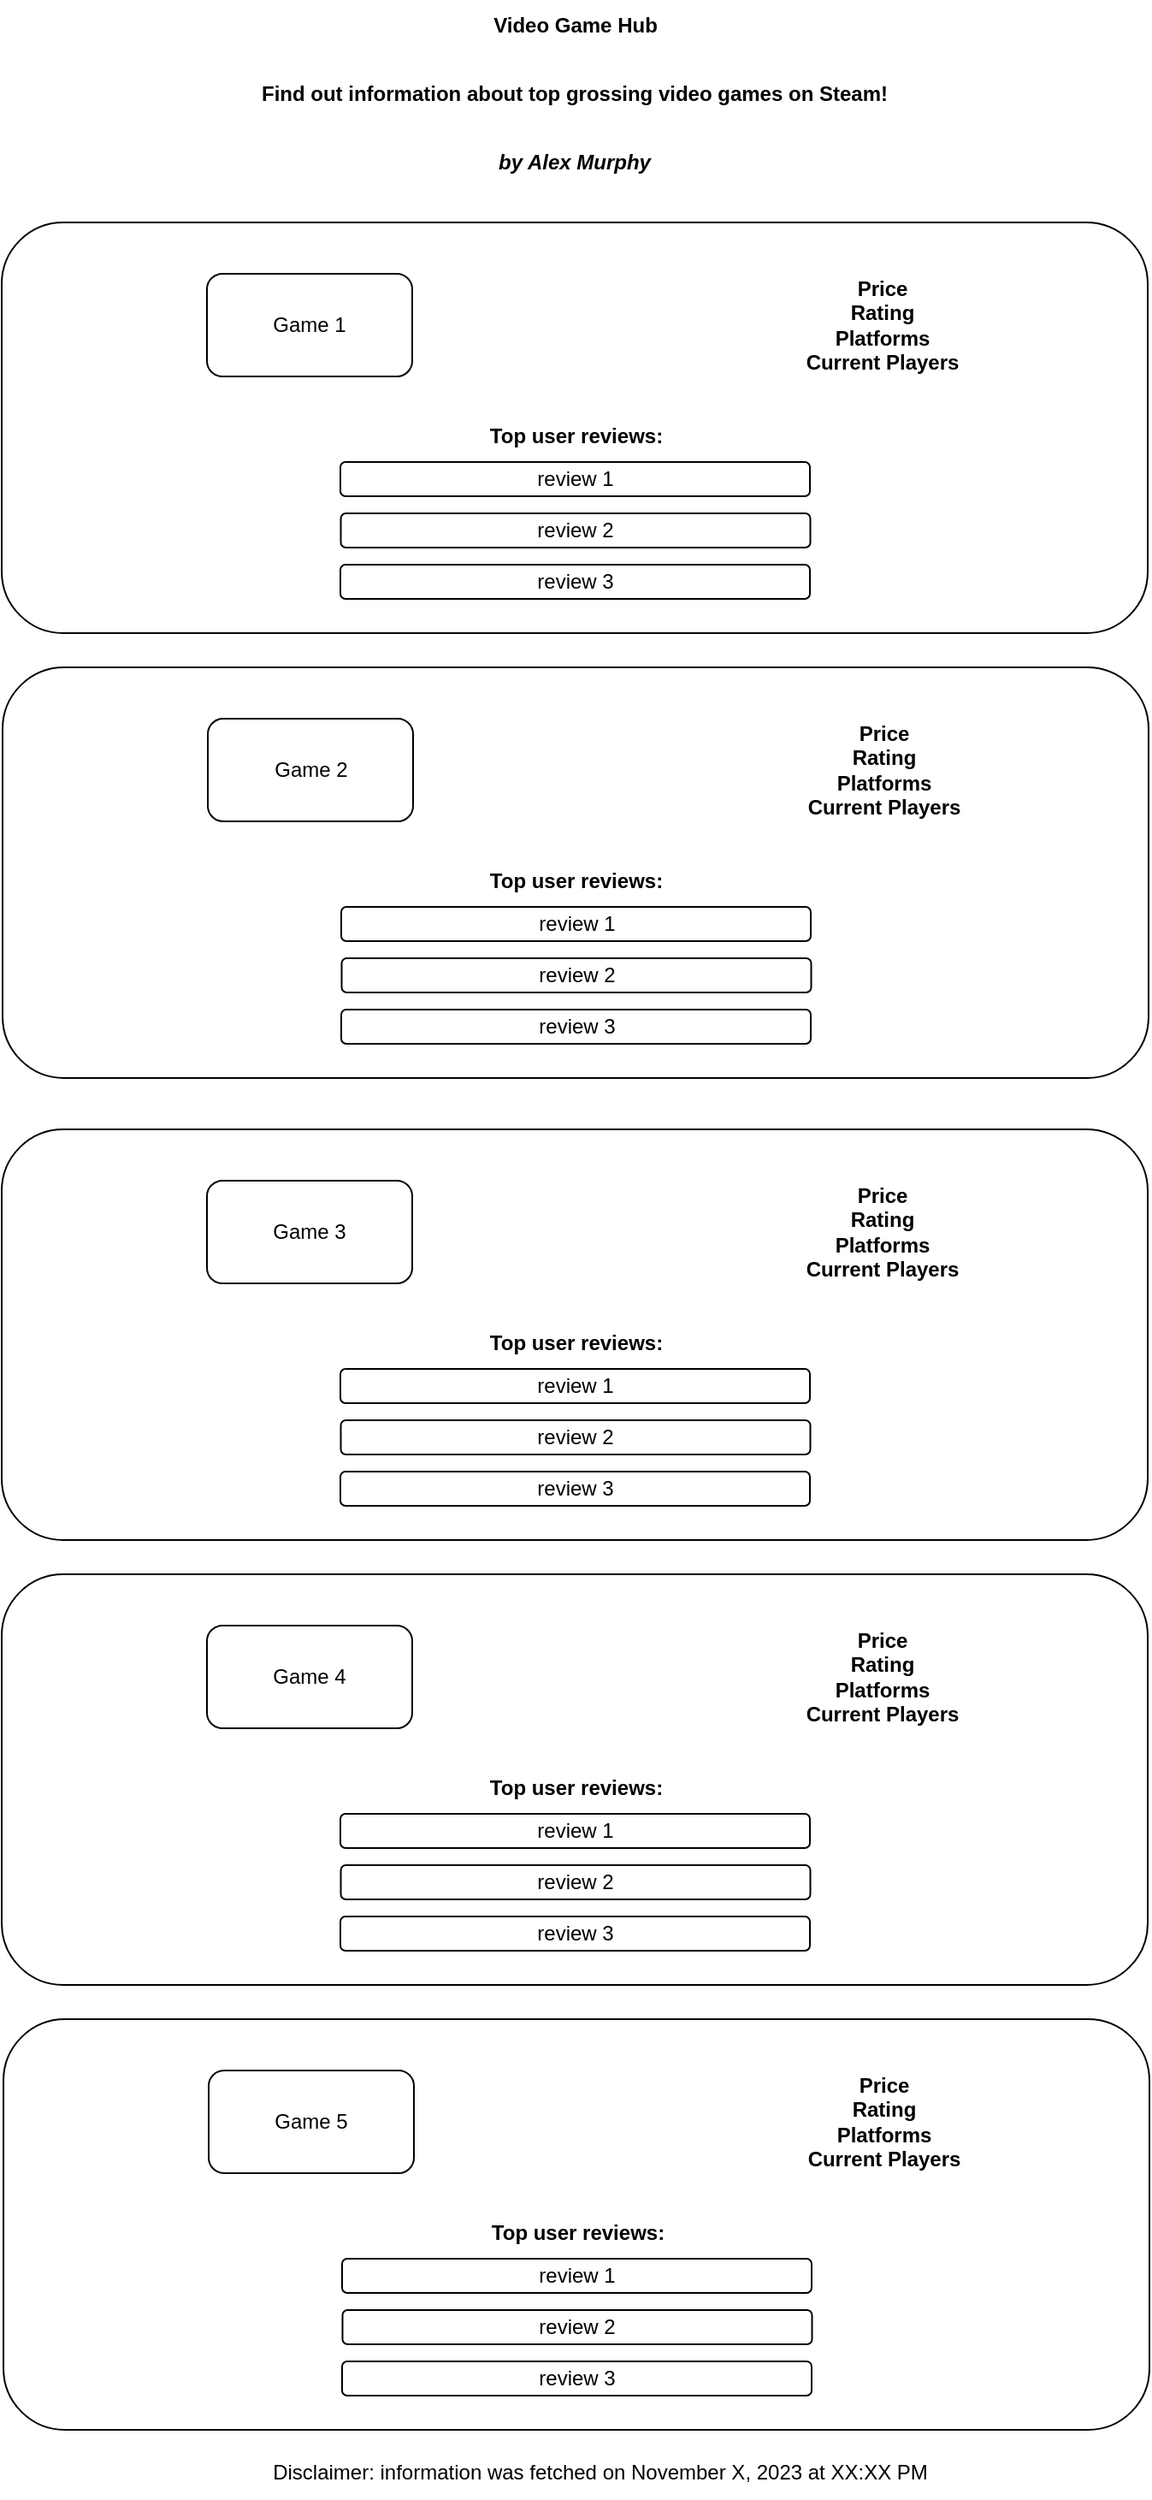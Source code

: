 <mxfile version="22.0.2" type="device">
  <diagram name="Page-1" id="rUq8kp_Xer2Vj2vWnPXb">
    <mxGraphModel dx="1434" dy="836" grid="1" gridSize="10" guides="1" tooltips="1" connect="1" arrows="1" fold="1" page="1" pageScale="1" pageWidth="850" pageHeight="1100" math="0" shadow="0">
      <root>
        <mxCell id="0" />
        <mxCell id="1" parent="0" />
        <mxCell id="gTq0HfhYKbJOwFUmwhoU-1" value="&lt;b&gt;Video Game Hub&lt;/b&gt;" style="text;html=1;strokeColor=none;fillColor=none;align=center;verticalAlign=middle;whiteSpace=wrap;rounded=0;" vertex="1" parent="1">
          <mxGeometry x="353" y="40" width="145" height="30" as="geometry" />
        </mxCell>
        <mxCell id="gTq0HfhYKbJOwFUmwhoU-2" value="&lt;b&gt;Find out information about top grossing video games on Steam!&lt;/b&gt;" style="text;html=1;strokeColor=none;fillColor=none;align=center;verticalAlign=middle;whiteSpace=wrap;rounded=0;" vertex="1" parent="1">
          <mxGeometry x="185" y="80" width="480" height="30" as="geometry" />
        </mxCell>
        <mxCell id="gTq0HfhYKbJOwFUmwhoU-4" value="&lt;b&gt;&lt;i&gt;by Alex Murphy&lt;/i&gt;&lt;/b&gt;" style="text;html=1;strokeColor=none;fillColor=none;align=center;verticalAlign=middle;whiteSpace=wrap;rounded=0;" vertex="1" parent="1">
          <mxGeometry x="185" y="120" width="480" height="30" as="geometry" />
        </mxCell>
        <mxCell id="gTq0HfhYKbJOwFUmwhoU-6" value="" style="rounded=1;whiteSpace=wrap;html=1;movable=1;resizable=1;rotatable=1;deletable=1;editable=1;locked=0;connectable=1;" vertex="1" parent="1">
          <mxGeometry x="90" y="170" width="670" height="240" as="geometry" />
        </mxCell>
        <mxCell id="gTq0HfhYKbJOwFUmwhoU-7" value="Game 1" style="rounded=1;whiteSpace=wrap;html=1;movable=1;resizable=1;rotatable=1;deletable=1;editable=1;locked=0;connectable=1;" vertex="1" parent="1">
          <mxGeometry x="210" y="200" width="120" height="60" as="geometry" />
        </mxCell>
        <mxCell id="gTq0HfhYKbJOwFUmwhoU-8" value="&lt;b&gt;Price&lt;br&gt;Rating&lt;br&gt;Platforms&lt;br&gt;Current Players&lt;br&gt;&lt;/b&gt;" style="text;html=1;strokeColor=none;fillColor=none;align=center;verticalAlign=middle;whiteSpace=wrap;rounded=0;movable=1;resizable=1;rotatable=1;deletable=1;editable=1;locked=0;connectable=1;" vertex="1" parent="1">
          <mxGeometry x="515" y="190" width="180" height="80" as="geometry" />
        </mxCell>
        <mxCell id="gTq0HfhYKbJOwFUmwhoU-9" value="&lt;b&gt;Top user reviews:&lt;br&gt;&lt;/b&gt;" style="text;html=1;strokeColor=none;fillColor=none;align=center;verticalAlign=middle;whiteSpace=wrap;rounded=0;movable=1;resizable=1;rotatable=1;deletable=1;editable=1;locked=0;connectable=1;" vertex="1" parent="1">
          <mxGeometry x="335.5" y="280" width="180" height="30" as="geometry" />
        </mxCell>
        <mxCell id="gTq0HfhYKbJOwFUmwhoU-11" value="review 1" style="rounded=1;whiteSpace=wrap;html=1;movable=1;resizable=1;rotatable=1;deletable=1;editable=1;locked=0;connectable=1;" vertex="1" parent="1">
          <mxGeometry x="288" y="310" width="274.5" height="20" as="geometry" />
        </mxCell>
        <mxCell id="gTq0HfhYKbJOwFUmwhoU-12" value="review 2" style="rounded=1;whiteSpace=wrap;html=1;movable=1;resizable=1;rotatable=1;deletable=1;editable=1;locked=0;connectable=1;" vertex="1" parent="1">
          <mxGeometry x="288.25" y="340" width="274.5" height="20" as="geometry" />
        </mxCell>
        <mxCell id="gTq0HfhYKbJOwFUmwhoU-13" value="review 3" style="rounded=1;whiteSpace=wrap;html=1;movable=1;resizable=1;rotatable=1;deletable=1;editable=1;locked=0;connectable=1;" vertex="1" parent="1">
          <mxGeometry x="288" y="370" width="274.5" height="20" as="geometry" />
        </mxCell>
        <mxCell id="gTq0HfhYKbJOwFUmwhoU-49" value="" style="rounded=1;whiteSpace=wrap;html=1;movable=1;resizable=1;rotatable=1;deletable=1;editable=1;locked=0;connectable=1;" vertex="1" parent="1">
          <mxGeometry x="90.5" y="430" width="670" height="240" as="geometry" />
        </mxCell>
        <mxCell id="gTq0HfhYKbJOwFUmwhoU-50" value="Game 2" style="rounded=1;whiteSpace=wrap;html=1;movable=1;resizable=1;rotatable=1;deletable=1;editable=1;locked=0;connectable=1;" vertex="1" parent="1">
          <mxGeometry x="210.5" y="460" width="120" height="60" as="geometry" />
        </mxCell>
        <mxCell id="gTq0HfhYKbJOwFUmwhoU-51" value="&lt;b&gt;Price&lt;br&gt;Rating&lt;br&gt;Platforms&lt;br&gt;Current Players&lt;br&gt;&lt;/b&gt;" style="text;html=1;strokeColor=none;fillColor=none;align=center;verticalAlign=middle;whiteSpace=wrap;rounded=0;movable=1;resizable=1;rotatable=1;deletable=1;editable=1;locked=0;connectable=1;" vertex="1" parent="1">
          <mxGeometry x="515.5" y="450" width="180" height="80" as="geometry" />
        </mxCell>
        <mxCell id="gTq0HfhYKbJOwFUmwhoU-52" value="&lt;b&gt;Top user reviews:&lt;br&gt;&lt;/b&gt;" style="text;html=1;strokeColor=none;fillColor=none;align=center;verticalAlign=middle;whiteSpace=wrap;rounded=0;movable=1;resizable=1;rotatable=1;deletable=1;editable=1;locked=0;connectable=1;" vertex="1" parent="1">
          <mxGeometry x="336" y="540" width="180" height="30" as="geometry" />
        </mxCell>
        <mxCell id="gTq0HfhYKbJOwFUmwhoU-53" value="review 1" style="rounded=1;whiteSpace=wrap;html=1;movable=1;resizable=1;rotatable=1;deletable=1;editable=1;locked=0;connectable=1;" vertex="1" parent="1">
          <mxGeometry x="288.5" y="570" width="274.5" height="20" as="geometry" />
        </mxCell>
        <mxCell id="gTq0HfhYKbJOwFUmwhoU-54" value="review 2" style="rounded=1;whiteSpace=wrap;html=1;movable=1;resizable=1;rotatable=1;deletable=1;editable=1;locked=0;connectable=1;" vertex="1" parent="1">
          <mxGeometry x="288.75" y="600" width="274.5" height="20" as="geometry" />
        </mxCell>
        <mxCell id="gTq0HfhYKbJOwFUmwhoU-55" value="review 3" style="rounded=1;whiteSpace=wrap;html=1;movable=1;resizable=1;rotatable=1;deletable=1;editable=1;locked=0;connectable=1;" vertex="1" parent="1">
          <mxGeometry x="288.5" y="630" width="274.5" height="20" as="geometry" />
        </mxCell>
        <mxCell id="gTq0HfhYKbJOwFUmwhoU-56" value="" style="rounded=1;whiteSpace=wrap;html=1;movable=1;resizable=1;rotatable=1;deletable=1;editable=1;locked=0;connectable=1;" vertex="1" parent="1">
          <mxGeometry x="90" y="700" width="670" height="240" as="geometry" />
        </mxCell>
        <mxCell id="gTq0HfhYKbJOwFUmwhoU-57" value="Game 3" style="rounded=1;whiteSpace=wrap;html=1;movable=1;resizable=1;rotatable=1;deletable=1;editable=1;locked=0;connectable=1;" vertex="1" parent="1">
          <mxGeometry x="210" y="730" width="120" height="60" as="geometry" />
        </mxCell>
        <mxCell id="gTq0HfhYKbJOwFUmwhoU-58" value="&lt;b&gt;Price&lt;br&gt;Rating&lt;br&gt;Platforms&lt;br&gt;Current Players&lt;br&gt;&lt;/b&gt;" style="text;html=1;strokeColor=none;fillColor=none;align=center;verticalAlign=middle;whiteSpace=wrap;rounded=0;movable=1;resizable=1;rotatable=1;deletable=1;editable=1;locked=0;connectable=1;" vertex="1" parent="1">
          <mxGeometry x="515" y="720" width="180" height="80" as="geometry" />
        </mxCell>
        <mxCell id="gTq0HfhYKbJOwFUmwhoU-59" value="&lt;b&gt;Top user reviews:&lt;br&gt;&lt;/b&gt;" style="text;html=1;strokeColor=none;fillColor=none;align=center;verticalAlign=middle;whiteSpace=wrap;rounded=0;movable=1;resizable=1;rotatable=1;deletable=1;editable=1;locked=0;connectable=1;" vertex="1" parent="1">
          <mxGeometry x="335.5" y="810" width="180" height="30" as="geometry" />
        </mxCell>
        <mxCell id="gTq0HfhYKbJOwFUmwhoU-60" value="review 1" style="rounded=1;whiteSpace=wrap;html=1;movable=1;resizable=1;rotatable=1;deletable=1;editable=1;locked=0;connectable=1;" vertex="1" parent="1">
          <mxGeometry x="288" y="840" width="274.5" height="20" as="geometry" />
        </mxCell>
        <mxCell id="gTq0HfhYKbJOwFUmwhoU-61" value="review 2" style="rounded=1;whiteSpace=wrap;html=1;movable=1;resizable=1;rotatable=1;deletable=1;editable=1;locked=0;connectable=1;" vertex="1" parent="1">
          <mxGeometry x="288.25" y="870" width="274.5" height="20" as="geometry" />
        </mxCell>
        <mxCell id="gTq0HfhYKbJOwFUmwhoU-62" value="review 3" style="rounded=1;whiteSpace=wrap;html=1;movable=1;resizable=1;rotatable=1;deletable=1;editable=1;locked=0;connectable=1;" vertex="1" parent="1">
          <mxGeometry x="288" y="900" width="274.5" height="20" as="geometry" />
        </mxCell>
        <mxCell id="gTq0HfhYKbJOwFUmwhoU-63" value="" style="rounded=1;whiteSpace=wrap;html=1;movable=1;resizable=1;rotatable=1;deletable=1;editable=1;locked=0;connectable=1;" vertex="1" parent="1">
          <mxGeometry x="90" y="960" width="670" height="240" as="geometry" />
        </mxCell>
        <mxCell id="gTq0HfhYKbJOwFUmwhoU-64" value="Game 4" style="rounded=1;whiteSpace=wrap;html=1;movable=1;resizable=1;rotatable=1;deletable=1;editable=1;locked=0;connectable=1;" vertex="1" parent="1">
          <mxGeometry x="210" y="990" width="120" height="60" as="geometry" />
        </mxCell>
        <mxCell id="gTq0HfhYKbJOwFUmwhoU-65" value="&lt;b&gt;Price&lt;br&gt;Rating&lt;br&gt;Platforms&lt;br&gt;Current Players&lt;br&gt;&lt;/b&gt;" style="text;html=1;strokeColor=none;fillColor=none;align=center;verticalAlign=middle;whiteSpace=wrap;rounded=0;movable=1;resizable=1;rotatable=1;deletable=1;editable=1;locked=0;connectable=1;" vertex="1" parent="1">
          <mxGeometry x="515" y="980" width="180" height="80" as="geometry" />
        </mxCell>
        <mxCell id="gTq0HfhYKbJOwFUmwhoU-66" value="&lt;b&gt;Top user reviews:&lt;br&gt;&lt;/b&gt;" style="text;html=1;strokeColor=none;fillColor=none;align=center;verticalAlign=middle;whiteSpace=wrap;rounded=0;movable=1;resizable=1;rotatable=1;deletable=1;editable=1;locked=0;connectable=1;" vertex="1" parent="1">
          <mxGeometry x="335.5" y="1070" width="180" height="30" as="geometry" />
        </mxCell>
        <mxCell id="gTq0HfhYKbJOwFUmwhoU-67" value="review 1" style="rounded=1;whiteSpace=wrap;html=1;movable=1;resizable=1;rotatable=1;deletable=1;editable=1;locked=0;connectable=1;" vertex="1" parent="1">
          <mxGeometry x="288" y="1100" width="274.5" height="20" as="geometry" />
        </mxCell>
        <mxCell id="gTq0HfhYKbJOwFUmwhoU-68" value="review 2" style="rounded=1;whiteSpace=wrap;html=1;movable=1;resizable=1;rotatable=1;deletable=1;editable=1;locked=0;connectable=1;" vertex="1" parent="1">
          <mxGeometry x="288.25" y="1130" width="274.5" height="20" as="geometry" />
        </mxCell>
        <mxCell id="gTq0HfhYKbJOwFUmwhoU-69" value="review 3" style="rounded=1;whiteSpace=wrap;html=1;movable=1;resizable=1;rotatable=1;deletable=1;editable=1;locked=0;connectable=1;" vertex="1" parent="1">
          <mxGeometry x="288" y="1160" width="274.5" height="20" as="geometry" />
        </mxCell>
        <mxCell id="gTq0HfhYKbJOwFUmwhoU-70" value="" style="rounded=1;whiteSpace=wrap;html=1;movable=1;resizable=1;rotatable=1;deletable=1;editable=1;locked=0;connectable=1;" vertex="1" parent="1">
          <mxGeometry x="91" y="1220" width="670" height="240" as="geometry" />
        </mxCell>
        <mxCell id="gTq0HfhYKbJOwFUmwhoU-71" value="Game 5" style="rounded=1;whiteSpace=wrap;html=1;movable=1;resizable=1;rotatable=1;deletable=1;editable=1;locked=0;connectable=1;" vertex="1" parent="1">
          <mxGeometry x="211" y="1250" width="120" height="60" as="geometry" />
        </mxCell>
        <mxCell id="gTq0HfhYKbJOwFUmwhoU-72" value="&lt;b&gt;Price&lt;br&gt;Rating&lt;br&gt;Platforms&lt;br&gt;Current Players&lt;br&gt;&lt;/b&gt;" style="text;html=1;strokeColor=none;fillColor=none;align=center;verticalAlign=middle;whiteSpace=wrap;rounded=0;movable=1;resizable=1;rotatable=1;deletable=1;editable=1;locked=0;connectable=1;" vertex="1" parent="1">
          <mxGeometry x="516" y="1240" width="180" height="80" as="geometry" />
        </mxCell>
        <mxCell id="gTq0HfhYKbJOwFUmwhoU-73" value="&lt;b&gt;Top user reviews:&lt;br&gt;&lt;/b&gt;" style="text;html=1;strokeColor=none;fillColor=none;align=center;verticalAlign=middle;whiteSpace=wrap;rounded=0;movable=1;resizable=1;rotatable=1;deletable=1;editable=1;locked=0;connectable=1;" vertex="1" parent="1">
          <mxGeometry x="336.5" y="1330" width="180" height="30" as="geometry" />
        </mxCell>
        <mxCell id="gTq0HfhYKbJOwFUmwhoU-74" value="review 1" style="rounded=1;whiteSpace=wrap;html=1;movable=1;resizable=1;rotatable=1;deletable=1;editable=1;locked=0;connectable=1;" vertex="1" parent="1">
          <mxGeometry x="289" y="1360" width="274.5" height="20" as="geometry" />
        </mxCell>
        <mxCell id="gTq0HfhYKbJOwFUmwhoU-75" value="review 2" style="rounded=1;whiteSpace=wrap;html=1;movable=1;resizable=1;rotatable=1;deletable=1;editable=1;locked=0;connectable=1;" vertex="1" parent="1">
          <mxGeometry x="289.25" y="1390" width="274.5" height="20" as="geometry" />
        </mxCell>
        <mxCell id="gTq0HfhYKbJOwFUmwhoU-76" value="review 3" style="rounded=1;whiteSpace=wrap;html=1;movable=1;resizable=1;rotatable=1;deletable=1;editable=1;locked=0;connectable=1;" vertex="1" parent="1">
          <mxGeometry x="289" y="1420" width="274.5" height="20" as="geometry" />
        </mxCell>
        <mxCell id="gTq0HfhYKbJOwFUmwhoU-77" value="Disclaimer: information was fetched on November X, 2023 at XX:XX PM" style="text;html=1;strokeColor=none;fillColor=none;align=center;verticalAlign=middle;whiteSpace=wrap;rounded=0;" vertex="1" parent="1">
          <mxGeometry x="230" y="1470" width="420" height="30" as="geometry" />
        </mxCell>
      </root>
    </mxGraphModel>
  </diagram>
</mxfile>
